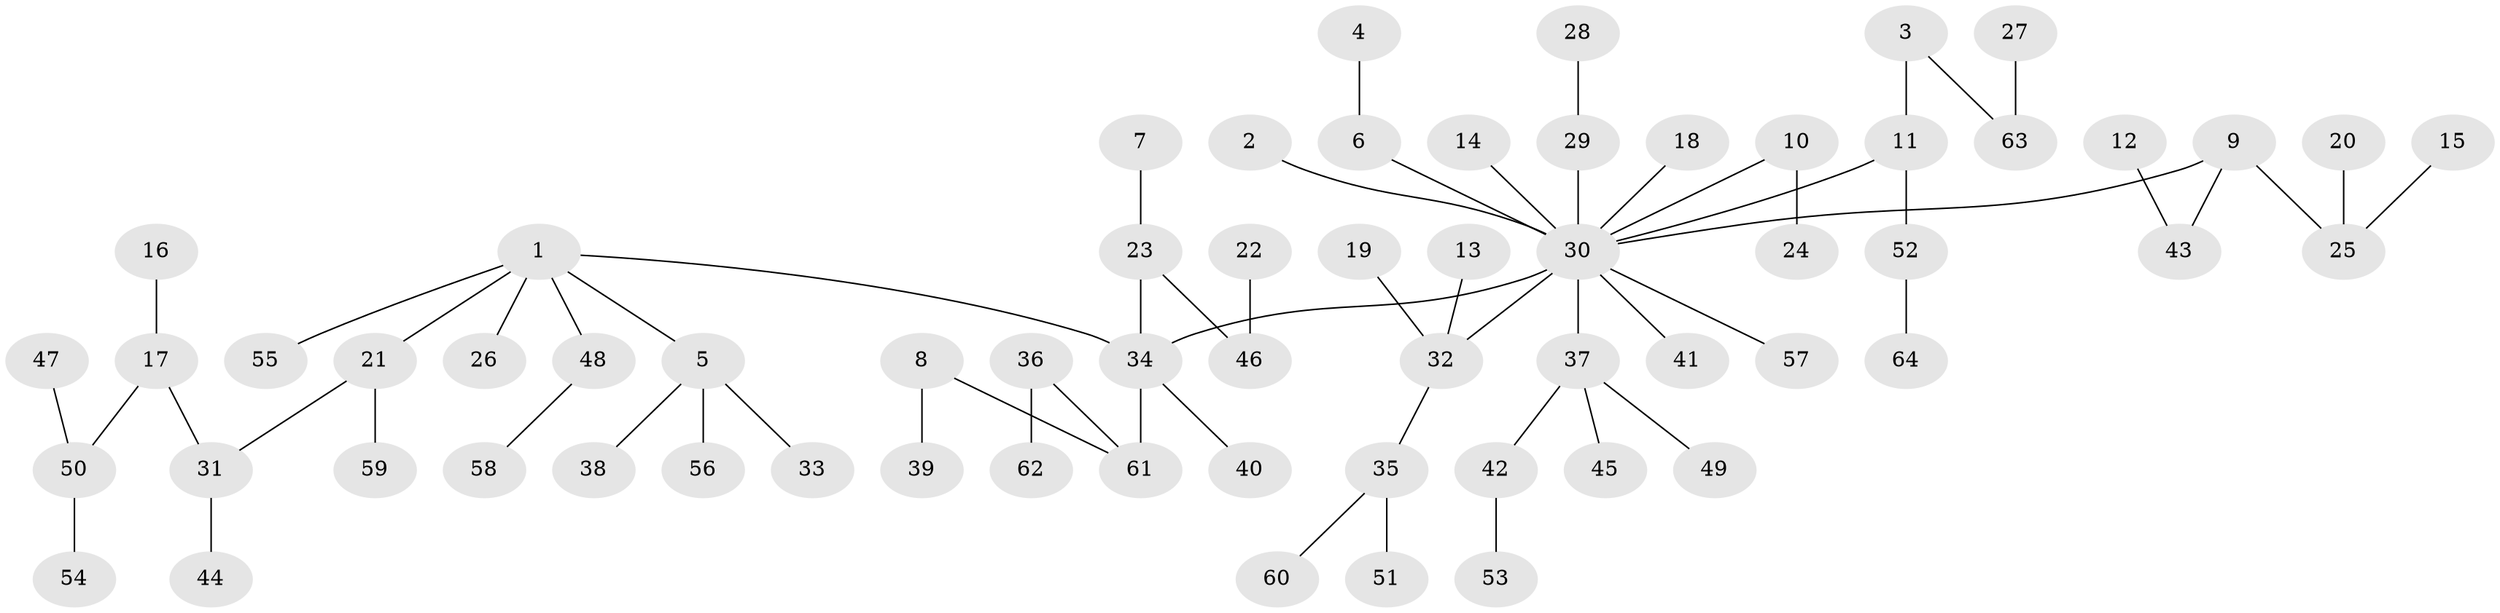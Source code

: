 // original degree distribution, {5: 0.0234375, 6: 0.015625, 9: 0.0078125, 3: 0.15625, 8: 0.0078125, 4: 0.0546875, 1: 0.515625, 2: 0.21875}
// Generated by graph-tools (version 1.1) at 2025/50/03/09/25 03:50:25]
// undirected, 64 vertices, 63 edges
graph export_dot {
graph [start="1"]
  node [color=gray90,style=filled];
  1;
  2;
  3;
  4;
  5;
  6;
  7;
  8;
  9;
  10;
  11;
  12;
  13;
  14;
  15;
  16;
  17;
  18;
  19;
  20;
  21;
  22;
  23;
  24;
  25;
  26;
  27;
  28;
  29;
  30;
  31;
  32;
  33;
  34;
  35;
  36;
  37;
  38;
  39;
  40;
  41;
  42;
  43;
  44;
  45;
  46;
  47;
  48;
  49;
  50;
  51;
  52;
  53;
  54;
  55;
  56;
  57;
  58;
  59;
  60;
  61;
  62;
  63;
  64;
  1 -- 5 [weight=1.0];
  1 -- 21 [weight=1.0];
  1 -- 26 [weight=1.0];
  1 -- 34 [weight=1.0];
  1 -- 48 [weight=1.0];
  1 -- 55 [weight=1.0];
  2 -- 30 [weight=1.0];
  3 -- 11 [weight=1.0];
  3 -- 63 [weight=1.0];
  4 -- 6 [weight=1.0];
  5 -- 33 [weight=1.0];
  5 -- 38 [weight=1.0];
  5 -- 56 [weight=1.0];
  6 -- 30 [weight=1.0];
  7 -- 23 [weight=1.0];
  8 -- 39 [weight=1.0];
  8 -- 61 [weight=1.0];
  9 -- 25 [weight=1.0];
  9 -- 30 [weight=1.0];
  9 -- 43 [weight=1.0];
  10 -- 24 [weight=1.0];
  10 -- 30 [weight=1.0];
  11 -- 30 [weight=1.0];
  11 -- 52 [weight=1.0];
  12 -- 43 [weight=1.0];
  13 -- 32 [weight=1.0];
  14 -- 30 [weight=1.0];
  15 -- 25 [weight=1.0];
  16 -- 17 [weight=1.0];
  17 -- 31 [weight=1.0];
  17 -- 50 [weight=1.0];
  18 -- 30 [weight=1.0];
  19 -- 32 [weight=1.0];
  20 -- 25 [weight=1.0];
  21 -- 31 [weight=1.0];
  21 -- 59 [weight=1.0];
  22 -- 46 [weight=1.0];
  23 -- 34 [weight=1.0];
  23 -- 46 [weight=1.0];
  27 -- 63 [weight=1.0];
  28 -- 29 [weight=1.0];
  29 -- 30 [weight=1.0];
  30 -- 32 [weight=1.0];
  30 -- 34 [weight=1.0];
  30 -- 37 [weight=1.0];
  30 -- 41 [weight=1.0];
  30 -- 57 [weight=1.0];
  31 -- 44 [weight=1.0];
  32 -- 35 [weight=1.0];
  34 -- 40 [weight=1.0];
  34 -- 61 [weight=1.0];
  35 -- 51 [weight=1.0];
  35 -- 60 [weight=1.0];
  36 -- 61 [weight=1.0];
  36 -- 62 [weight=1.0];
  37 -- 42 [weight=1.0];
  37 -- 45 [weight=1.0];
  37 -- 49 [weight=1.0];
  42 -- 53 [weight=1.0];
  47 -- 50 [weight=1.0];
  48 -- 58 [weight=1.0];
  50 -- 54 [weight=1.0];
  52 -- 64 [weight=1.0];
}
